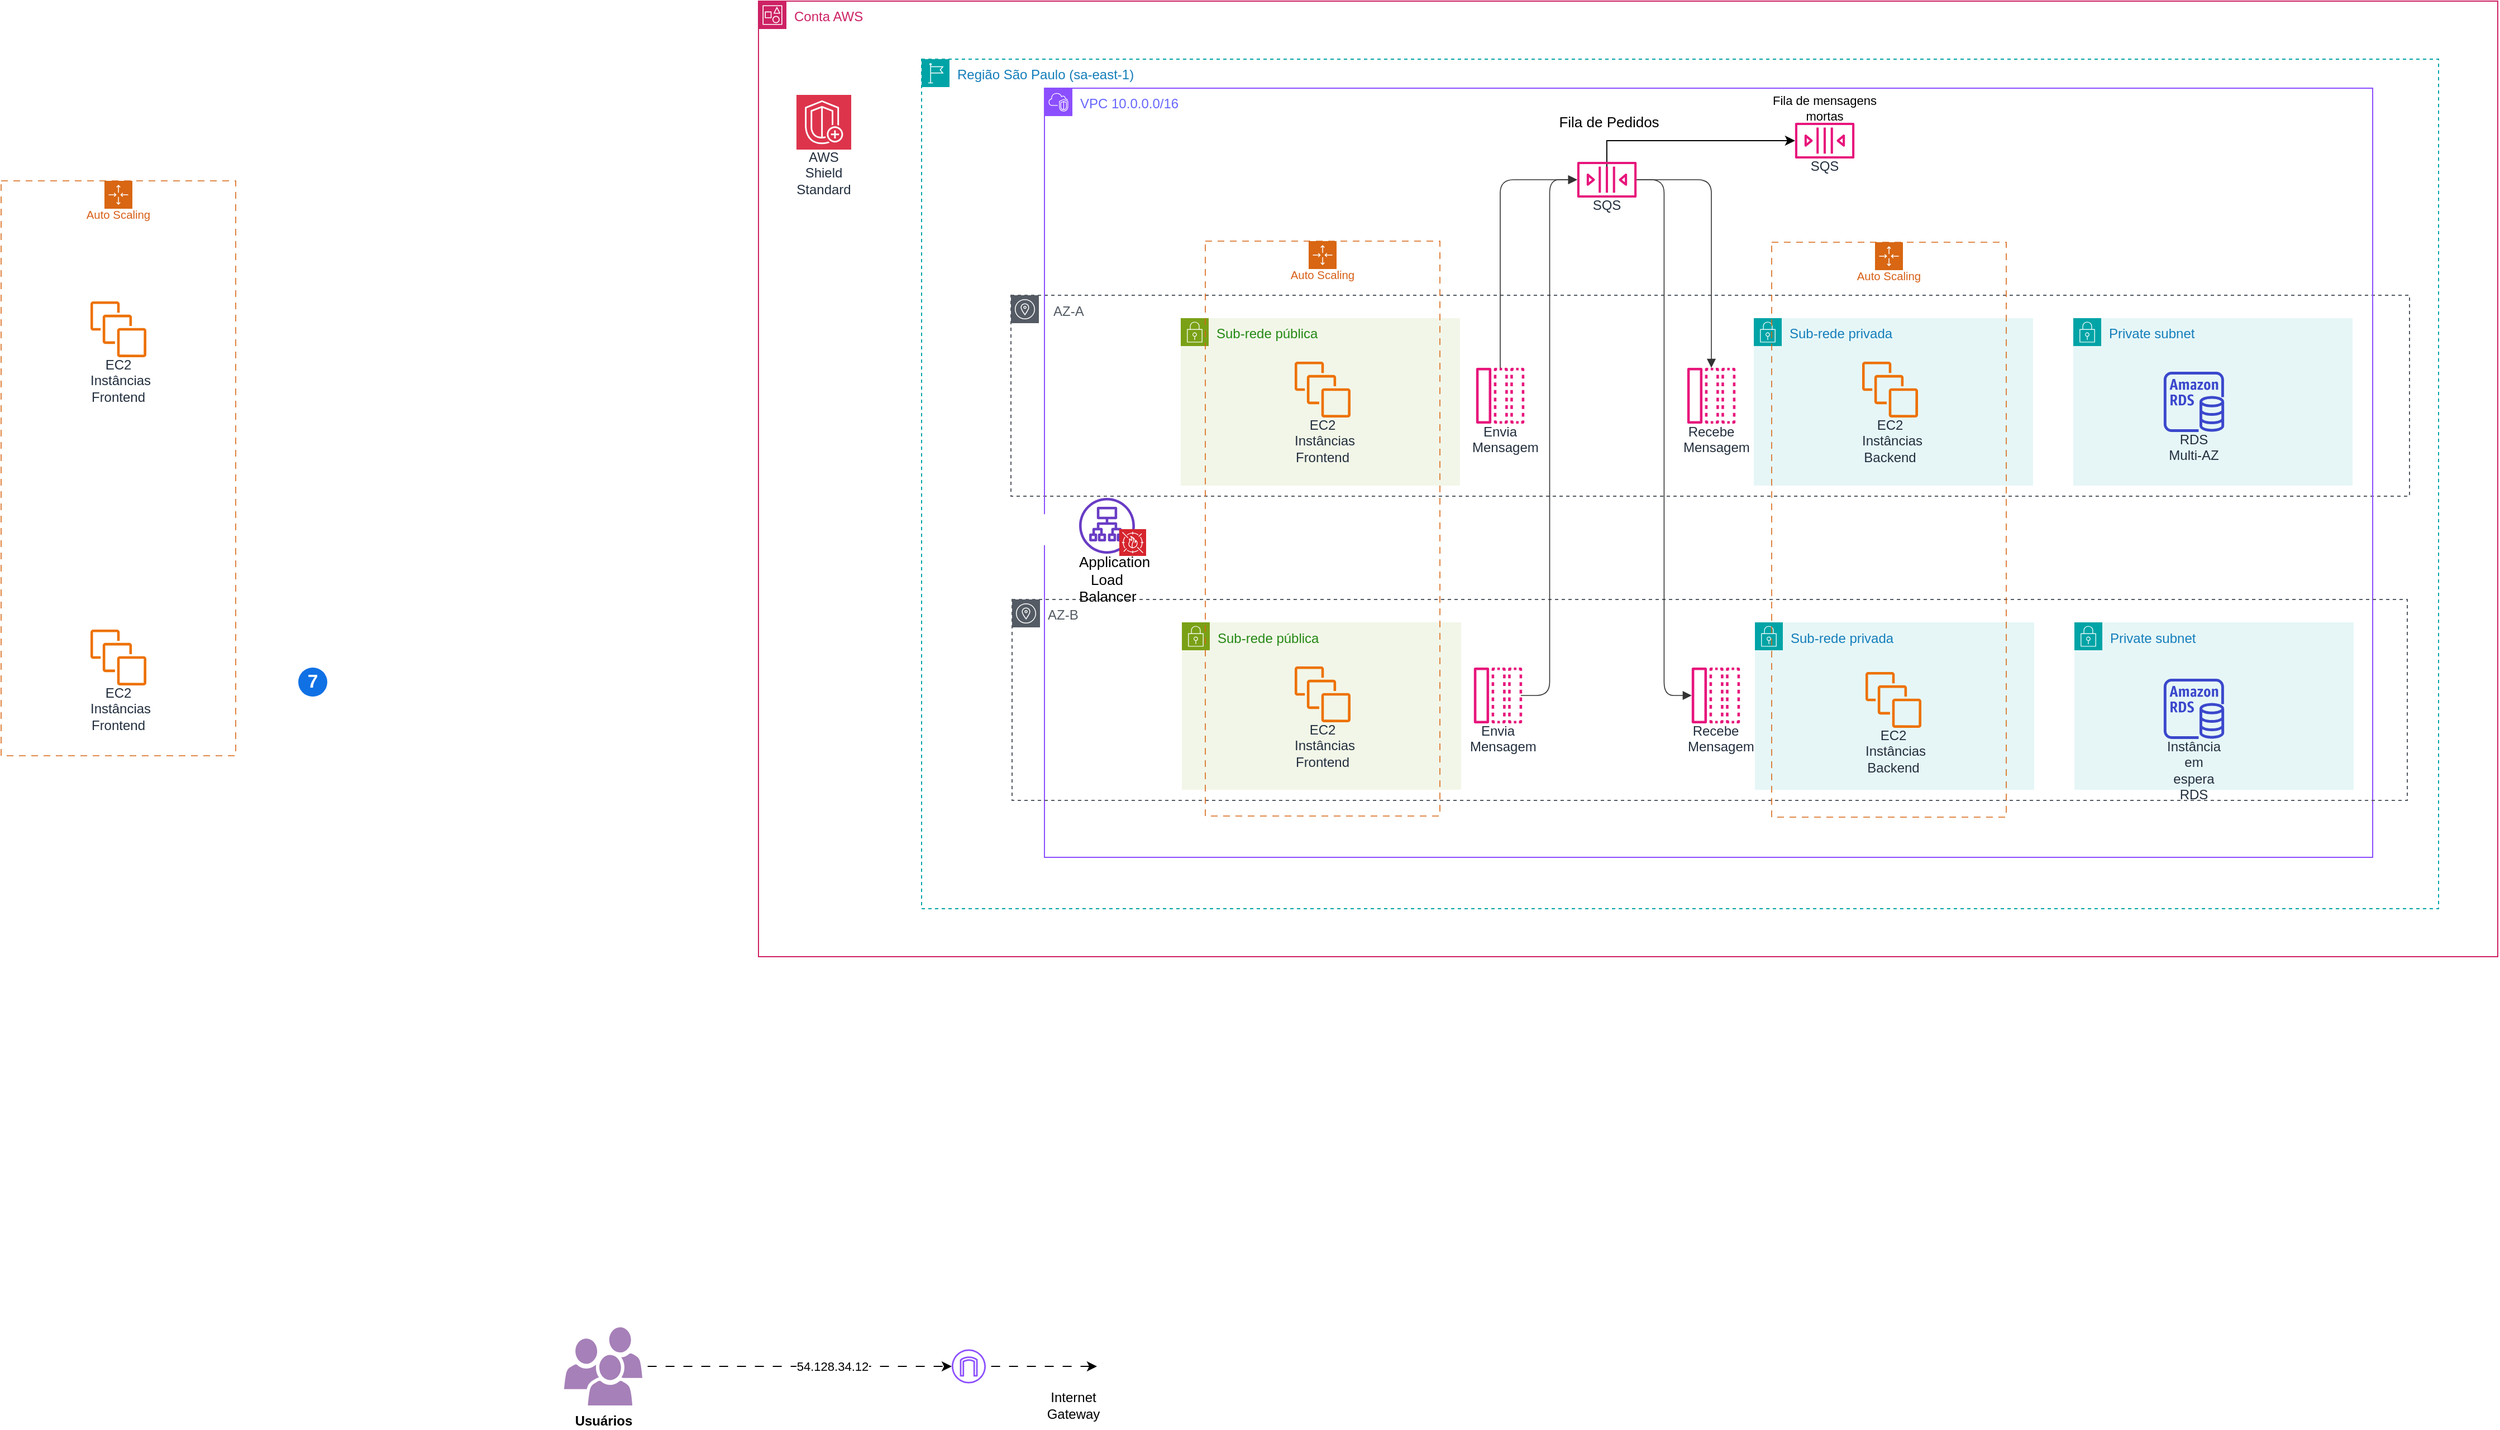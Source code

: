 <mxfile version="26.0.4">
  <diagram name="Página-1" id="BBM7HmE_G74GKGTS61Dw">
    <mxGraphModel dx="-351" dy="1606" grid="0" gridSize="10" guides="1" tooltips="1" connect="1" arrows="1" fold="1" page="0" pageScale="1" pageWidth="827" pageHeight="1169" math="0" shadow="0">
      <root>
        <mxCell id="0" />
        <mxCell id="1" parent="0" />
        <mxCell id="ofPMTWtSP_iq6lM-ZGT5-7" value="Conta AWS" style="points=[[0,0],[0.25,0],[0.5,0],[0.75,0],[1,0],[1,0.25],[1,0.5],[1,0.75],[1,1],[0.75,1],[0.5,1],[0.25,1],[0,1],[0,0.75],[0,0.5],[0,0.25]];outlineConnect=0;gradientColor=none;html=1;whiteSpace=wrap;fontSize=12;fontStyle=0;container=0;pointerEvents=0;collapsible=0;recursiveResize=0;shape=mxgraph.aws4.group;grIcon=mxgraph.aws4.group_account;strokeColor=#CD2264;fillColor=none;verticalAlign=top;align=left;spacingLeft=30;fontColor=#CD2264;dashed=0;" parent="1" vertex="1">
          <mxGeometry x="3204" y="-40" width="1557" height="856" as="geometry" />
        </mxCell>
        <mxCell id="ofPMTWtSP_iq6lM-ZGT5-13" value="Região São Paulo (sa-east-1)" style="points=[[0,0],[0.25,0],[0.5,0],[0.75,0],[1,0],[1,0.25],[1,0.5],[1,0.75],[1,1],[0.75,1],[0.5,1],[0.25,1],[0,1],[0,0.75],[0,0.5],[0,0.25]];outlineConnect=0;gradientColor=none;html=1;whiteSpace=wrap;fontSize=12;fontStyle=0;container=0;pointerEvents=0;collapsible=0;recursiveResize=0;shape=mxgraph.aws4.group;grIcon=mxgraph.aws4.group_region;strokeColor=#00A4A6;fillColor=default;verticalAlign=top;align=left;spacingLeft=30;fontColor=#147EBA;dashed=1;" parent="1" vertex="1">
          <mxGeometry x="3350" y="12" width="1358" height="761" as="geometry" />
        </mxCell>
        <mxCell id="PWoz4rSzEnmUFNBiS0Xm-21" value="&lt;meta charset=&quot;utf-8&quot;&gt;&lt;span style=&quot;color: rgb(0, 0, 0); font-family: Helvetica; font-size: 11px; font-style: normal; font-variant-ligatures: normal; font-variant-caps: normal; font-weight: 400; letter-spacing: normal; orphans: 2; text-align: center; text-indent: 0px; text-transform: none; widows: 2; word-spacing: 0px; -webkit-text-stroke-width: 0px; white-space: nowrap; background-color: rgb(255, 255, 255); text-decoration-thickness: initial; text-decoration-style: initial; text-decoration-color: initial; display: inline !important; float: none;&quot;&gt;54.128.34.12&lt;/span&gt;" style="edgeStyle=orthogonalEdgeStyle;rounded=0;orthogonalLoop=1;jettySize=auto;html=1;flowAnimation=1;" parent="1" source="PWoz4rSzEnmUFNBiS0Xm-3" target="PWoz4rSzEnmUFNBiS0Xm-11" edge="1">
          <mxGeometry x="0.23" relative="1" as="geometry">
            <mxPoint as="offset" />
          </mxGeometry>
        </mxCell>
        <mxCell id="PWoz4rSzEnmUFNBiS0Xm-3" value="&lt;b&gt;Usuários&lt;/b&gt;" style="sketch=0;pointerEvents=1;shadow=0;dashed=0;html=1;strokeColor=none;labelPosition=center;verticalLabelPosition=bottom;verticalAlign=top;outlineConnect=0;align=center;shape=mxgraph.office.users.users;fillColor=#A680B8;" parent="1" vertex="1">
          <mxGeometry x="3030" y="1148" width="70" height="70" as="geometry" />
        </mxCell>
        <mxCell id="PWoz4rSzEnmUFNBiS0Xm-11" value="" style="sketch=0;outlineConnect=0;fontColor=#232F3E;gradientColor=none;fillColor=#8C4FFF;strokeColor=none;dashed=0;verticalLabelPosition=bottom;verticalAlign=top;align=center;html=1;fontSize=12;fontStyle=0;aspect=fixed;pointerEvents=1;shape=mxgraph.aws4.internet_gateway;fillStyle=solid;" parent="1" vertex="1">
          <mxGeometry x="3377" y="1167.75" width="30.5" height="30.5" as="geometry" />
        </mxCell>
        <mxCell id="PWoz4rSzEnmUFNBiS0Xm-22" style="edgeStyle=orthogonalEdgeStyle;rounded=0;orthogonalLoop=1;jettySize=auto;html=1;entryX=0;entryY=0.5;entryDx=0;entryDy=0;entryPerimeter=0;flowAnimation=1;" parent="1" source="PWoz4rSzEnmUFNBiS0Xm-11" edge="1">
          <mxGeometry relative="1" as="geometry">
            <mxPoint x="3507" y="1183" as="targetPoint" />
          </mxGeometry>
        </mxCell>
        <mxCell id="ni1ujAAoajXyhYDjtp1V-15" value="Auto Scaling" style="html=1;overflow=block;blockSpacing=1;whiteSpace=wrap;shape=mxgraph.aws4.groupCenter;grIcon=mxgraph.aws4.group_auto_scaling_group;grStroke=1;verticalAlign=top;fontColor=#D75F17;spacingTop=25;container=0;pointerEvents=0;collapsible=0;recursiveResize=0;fontSize=10.2;spacing=0;strokeColor=#d86613;strokeOpacity=100;fillOpacity=0;rounded=1;absoluteArcSize=1;arcSize=12;fillColor=#ffffff;dashed=1;fixDash=1;dashPattern=6 5;strokeWidth=0.8;lucidId=NJC~aX-OvyGJ;" vertex="1" parent="1">
          <mxGeometry x="2526" y="121" width="210" height="515" as="geometry" />
        </mxCell>
        <mxCell id="ni1ujAAoajXyhYDjtp1V-16" value="EC2 Instâncias Frontend" style="html=1;overflow=block;blockSpacing=1;whiteSpace=wrap;fontSize=12;spacing=0;strokeColor=none;strokeOpacity=100;rounded=1;absoluteArcSize=1;arcSize=12;fillColor=#ED7100;strokeWidth=0.8;lucidId=3mC~f7ekYGy7;sketch=0;outlineConnect=0;fontColor=#232F3E;gradientColor=none;dashed=0;verticalLabelPosition=bottom;verticalAlign=top;fontStyle=0;aspect=fixed;pointerEvents=1;shape=mxgraph.aws4.instances;container=0;" vertex="1" parent="1">
          <mxGeometry x="2606" y="229" width="50" height="50" as="geometry" />
        </mxCell>
        <mxCell id="ni1ujAAoajXyhYDjtp1V-17" value="EC2 Instâncias Frontend" style="html=1;overflow=block;blockSpacing=1;whiteSpace=wrap;fontSize=12;spacing=0;strokeColor=none;strokeOpacity=100;rounded=1;absoluteArcSize=1;arcSize=12;fillColor=#ED7100;strokeWidth=0.8;lucidId=jnC~edKYlPpT;sketch=0;outlineConnect=0;fontColor=#232F3E;gradientColor=none;dashed=0;verticalLabelPosition=bottom;verticalAlign=top;fontStyle=0;aspect=fixed;pointerEvents=1;shape=mxgraph.aws4.instances;container=0;" vertex="1" parent="1">
          <mxGeometry x="2606" y="523" width="50" height="50" as="geometry" />
        </mxCell>
        <mxCell id="ni1ujAAoajXyhYDjtp1V-40" value="7" style="html=1;overflow=block;blockSpacing=1;whiteSpace=wrap;ellipse;fontSize=16.8;fontColor=#ffffff;fontStyle=1;spacing=0;verticalAlign=middle;strokeOpacity=0;fillOpacity=100;fillColor=#1071e5;strokeWidth=NaN;lucidId=_ZD~x0k75aSQ;container=0;" vertex="1" parent="1">
          <mxGeometry x="2792" y="557" width="26" height="26" as="geometry" />
        </mxCell>
        <mxCell id="ni1ujAAoajXyhYDjtp1V-51" value="AWS Shield Standard" style="html=1;overflow=block;blockSpacing=1;whiteSpace=wrap;fontSize=12;spacing=0;strokeColor=#ffffff;strokeOpacity=100;rounded=1;absoluteArcSize=1;arcSize=12;fillColor=#DD344C;strokeWidth=0.8;lucidId=ibE~uKYc.ajT;sketch=0;points=[[0,0,0],[0.25,0,0],[0.5,0,0],[0.75,0,0],[1,0,0],[0,1,0],[0.25,1,0],[0.5,1,0],[0.75,1,0],[1,1,0],[0,0.25,0],[0,0.5,0],[0,0.75,0],[1,0.25,0],[1,0.5,0],[1,0.75,0]];outlineConnect=0;fontColor=#232F3E;dashed=0;verticalLabelPosition=bottom;verticalAlign=top;fontStyle=0;aspect=fixed;shape=mxgraph.aws4.resourceIcon;resIcon=mxgraph.aws4.shield;container=0;" vertex="1" parent="1">
          <mxGeometry x="3238" y="44" width="49" height="49" as="geometry" />
        </mxCell>
        <mxCell id="ofPMTWtSP_iq6lM-ZGT5-77" value="&amp;nbsp; AZ-A" style="sketch=0;outlineConnect=0;gradientColor=none;html=1;whiteSpace=wrap;fontSize=12;fontStyle=0;shape=mxgraph.aws4.group;grIcon=mxgraph.aws4.group_availability_zone;strokeColor=#545B64;fillColor=none;verticalAlign=top;align=left;spacingLeft=30;fontColor=#545B64;dashed=1;" parent="1" vertex="1">
          <mxGeometry x="3430" y="223.5" width="1252" height="180" as="geometry" />
        </mxCell>
        <mxCell id="ofPMTWtSP_iq6lM-ZGT5-60" value="&lt;font color=&quot;#6666ff&quot;&gt;VPC 10.0.0.0/16&lt;/font&gt;" style="points=[[0,0],[0.25,0],[0.5,0],[0.75,0],[1,0],[1,0.25],[1,0.5],[1,0.75],[1,1],[0.75,1],[0.5,1],[0.25,1],[0,1],[0,0.75],[0,0.5],[0,0.25]];outlineConnect=0;gradientColor=none;html=1;whiteSpace=wrap;fontSize=12;fontStyle=0;container=1;pointerEvents=0;collapsible=0;recursiveResize=0;shape=mxgraph.aws4.group;grIcon=mxgraph.aws4.group_vpc2;strokeColor=#8C4FFF;fillColor=none;verticalAlign=top;align=left;spacingLeft=30;fontColor=#AAB7B8;dashed=0;" parent="1" vertex="1">
          <mxGeometry x="3460" y="38" width="1189" height="689" as="geometry" />
        </mxCell>
        <mxCell id="ni1ujAAoajXyhYDjtp1V-47" value="" style="endArrow=classic;html=1;rounded=0;edgeStyle=orthogonalEdgeStyle;movable=1;resizable=1;rotatable=1;deletable=1;editable=1;locked=0;connectable=1;" edge="1" parent="ofPMTWtSP_iq6lM-ZGT5-60">
          <mxGeometry width="50" height="50" relative="1" as="geometry">
            <mxPoint x="503.444" y="74" as="sourcePoint" />
            <mxPoint x="671.926" y="47" as="targetPoint" />
            <Array as="points">
              <mxPoint x="503" y="47" />
            </Array>
          </mxGeometry>
        </mxCell>
        <mxCell id="ni1ujAAoajXyhYDjtp1V-33" value="Fila de Pedidos" style="html=1;overflow=block;blockSpacing=1;whiteSpace=wrap;fontSize=13;align=center;spacing=0;strokeColor=none;strokeOpacity=100;fillOpacity=100;rounded=1;absoluteArcSize=1;arcSize=12;fillColor=#ffffff;strokeWidth=0.8;lucidId=o2C~Hugqpowr;opacity=0;container=0;" vertex="1" parent="ofPMTWtSP_iq6lM-ZGT5-60">
          <mxGeometry x="453" y="14" width="105" height="32" as="geometry" />
        </mxCell>
        <mxCell id="PWoz4rSzEnmUFNBiS0Xm-13" value="" style="ellipse;whiteSpace=wrap;html=1;aspect=fixed;fillColor=default;strokeColor=none;fillStyle=solid;" parent="ofPMTWtSP_iq6lM-ZGT5-60" vertex="1">
          <mxGeometry x="-15" y="381.5" width="28" height="28" as="geometry" />
        </mxCell>
        <mxCell id="QtH6YK_VenNmQe4hyox1-1" value="Internet Gateway" style="text;html=1;align=center;verticalAlign=middle;whiteSpace=wrap;rounded=0;fillColor=default;" parent="ofPMTWtSP_iq6lM-ZGT5-60" vertex="1">
          <mxGeometry x="-4" y="1164.5" width="60" height="30" as="geometry" />
        </mxCell>
        <mxCell id="ni1ujAAoajXyhYDjtp1V-2" value="Sub-rede pública" style="points=[[0,0],[0.25,0],[0.5,0],[0.75,0],[1,0],[1,0.25],[1,0.5],[1,0.75],[1,1],[0.75,1],[0.5,1],[0.25,1],[0,1],[0,0.75],[0,0.5],[0,0.25]];outlineConnect=0;gradientColor=none;html=1;whiteSpace=wrap;fontSize=12;fontStyle=0;container=1;pointerEvents=0;collapsible=0;recursiveResize=0;shape=mxgraph.aws4.group;grIcon=mxgraph.aws4.group_security_group;grStroke=0;strokeColor=#7AA116;fillColor=#F2F6E8;verticalAlign=top;align=left;spacingLeft=30;fontColor=#248814;dashed=0;" vertex="1" parent="ofPMTWtSP_iq6lM-ZGT5-60">
          <mxGeometry x="122" y="206" width="250" height="150" as="geometry" />
        </mxCell>
        <mxCell id="ni1ujAAoajXyhYDjtp1V-6" value="Sub-rede privada" style="points=[[0,0],[0.25,0],[0.5,0],[0.75,0],[1,0],[1,0.25],[1,0.5],[1,0.75],[1,1],[0.75,1],[0.5,1],[0.25,1],[0,1],[0,0.75],[0,0.5],[0,0.25]];outlineConnect=0;gradientColor=none;html=1;whiteSpace=wrap;fontSize=12;fontStyle=0;container=1;pointerEvents=0;collapsible=0;recursiveResize=0;shape=mxgraph.aws4.group;grIcon=mxgraph.aws4.group_security_group;grStroke=0;strokeColor=#00A4A6;fillColor=#E6F6F7;verticalAlign=top;align=left;spacingLeft=30;fontColor=#147EBA;dashed=0;" vertex="1" parent="ofPMTWtSP_iq6lM-ZGT5-60">
          <mxGeometry x="635" y="206" width="250" height="150" as="geometry" />
        </mxCell>
        <mxCell id="ni1ujAAoajXyhYDjtp1V-10" value="Private subnet" style="points=[[0,0],[0.25,0],[0.5,0],[0.75,0],[1,0],[1,0.25],[1,0.5],[1,0.75],[1,1],[0.75,1],[0.5,1],[0.25,1],[0,1],[0,0.75],[0,0.5],[0,0.25]];outlineConnect=0;gradientColor=none;html=1;whiteSpace=wrap;fontSize=12;fontStyle=0;container=1;pointerEvents=0;collapsible=0;recursiveResize=0;shape=mxgraph.aws4.group;grIcon=mxgraph.aws4.group_security_group;grStroke=0;strokeColor=#00A4A6;fillColor=#E6F6F7;verticalAlign=top;align=left;spacingLeft=30;fontColor=#147EBA;dashed=0;" vertex="1" parent="ofPMTWtSP_iq6lM-ZGT5-60">
          <mxGeometry x="921" y="206" width="250" height="150" as="geometry" />
        </mxCell>
        <mxCell id="ni1ujAAoajXyhYDjtp1V-11" value="AZ-B" style="sketch=0;outlineConnect=0;gradientColor=none;html=1;whiteSpace=wrap;fontSize=12;fontStyle=0;shape=mxgraph.aws4.group;grIcon=mxgraph.aws4.group_availability_zone;strokeColor=#545B64;fillColor=none;verticalAlign=top;align=left;spacingLeft=30;fontColor=#545B64;dashed=1;" vertex="1" parent="ofPMTWtSP_iq6lM-ZGT5-60">
          <mxGeometry x="-29" y="458" width="1249" height="180" as="geometry" />
        </mxCell>
        <mxCell id="ni1ujAAoajXyhYDjtp1V-12" value="Sub-rede pública" style="points=[[0,0],[0.25,0],[0.5,0],[0.75,0],[1,0],[1,0.25],[1,0.5],[1,0.75],[1,1],[0.75,1],[0.5,1],[0.25,1],[0,1],[0,0.75],[0,0.5],[0,0.25]];outlineConnect=0;gradientColor=none;html=1;whiteSpace=wrap;fontSize=12;fontStyle=0;container=1;pointerEvents=0;collapsible=0;recursiveResize=0;shape=mxgraph.aws4.group;grIcon=mxgraph.aws4.group_security_group;grStroke=0;strokeColor=#7AA116;fillColor=#F2F6E8;verticalAlign=top;align=left;spacingLeft=30;fontColor=#248814;dashed=0;" vertex="1" parent="ofPMTWtSP_iq6lM-ZGT5-60">
          <mxGeometry x="123" y="478.5" width="250" height="150" as="geometry" />
        </mxCell>
        <mxCell id="ni1ujAAoajXyhYDjtp1V-13" value="Sub-rede privada" style="points=[[0,0],[0.25,0],[0.5,0],[0.75,0],[1,0],[1,0.25],[1,0.5],[1,0.75],[1,1],[0.75,1],[0.5,1],[0.25,1],[0,1],[0,0.75],[0,0.5],[0,0.25]];outlineConnect=0;gradientColor=none;html=1;whiteSpace=wrap;fontSize=12;fontStyle=0;container=1;pointerEvents=0;collapsible=0;recursiveResize=0;shape=mxgraph.aws4.group;grIcon=mxgraph.aws4.group_security_group;grStroke=0;strokeColor=#00A4A6;fillColor=#E6F6F7;verticalAlign=top;align=left;spacingLeft=30;fontColor=#147EBA;dashed=0;" vertex="1" parent="ofPMTWtSP_iq6lM-ZGT5-60">
          <mxGeometry x="636" y="478.5" width="250" height="150" as="geometry" />
        </mxCell>
        <mxCell id="ni1ujAAoajXyhYDjtp1V-14" value="Private subnet" style="points=[[0,0],[0.25,0],[0.5,0],[0.75,0],[1,0],[1,0.25],[1,0.5],[1,0.75],[1,1],[0.75,1],[0.5,1],[0.25,1],[0,1],[0,0.75],[0,0.5],[0,0.25]];outlineConnect=0;gradientColor=none;html=1;whiteSpace=wrap;fontSize=12;fontStyle=0;container=1;pointerEvents=0;collapsible=0;recursiveResize=0;shape=mxgraph.aws4.group;grIcon=mxgraph.aws4.group_security_group;grStroke=0;strokeColor=#00A4A6;fillColor=#E6F6F7;verticalAlign=top;align=left;spacingLeft=30;fontColor=#147EBA;dashed=0;" vertex="1" parent="ofPMTWtSP_iq6lM-ZGT5-60">
          <mxGeometry x="922" y="478.5" width="250" height="150" as="geometry" />
        </mxCell>
        <mxCell id="ni1ujAAoajXyhYDjtp1V-25" value="Instância em espera RDS" style="html=1;overflow=block;blockSpacing=1;whiteSpace=wrap;fontSize=12;spacing=0;strokeColor=none;strokeOpacity=100;rounded=1;absoluteArcSize=1;arcSize=12;fillColor=#3B48CC;strokeWidth=0.8;lucidId=lcD~C9lCXpe8;sketch=0;outlineConnect=0;fontColor=#232F3E;gradientColor=none;dashed=0;verticalLabelPosition=bottom;verticalAlign=top;fontStyle=0;aspect=fixed;pointerEvents=1;shape=mxgraph.aws4.rds_instance;container=0;" vertex="1" parent="ni1ujAAoajXyhYDjtp1V-14">
          <mxGeometry x="79" y="50.5" width="56" height="54" as="geometry" />
        </mxCell>
        <mxCell id="ni1ujAAoajXyhYDjtp1V-21" value="Auto Scaling" style="html=1;overflow=block;blockSpacing=1;whiteSpace=wrap;shape=mxgraph.aws4.groupCenter;grIcon=mxgraph.aws4.group_auto_scaling_group;grStroke=1;verticalAlign=top;fontColor=#D75F17;spacingTop=25;container=0;pointerEvents=0;collapsible=0;recursiveResize=0;fontSize=10.2;spacing=0;strokeColor=#d86613;strokeOpacity=100;fillOpacity=0;rounded=1;absoluteArcSize=1;arcSize=12;fillColor=#ffffff;dashed=1;fixDash=1;dashPattern=6 5;strokeWidth=0.8;lucidId=NJC~aX-OvyGJ;" vertex="1" parent="ofPMTWtSP_iq6lM-ZGT5-60">
          <mxGeometry x="651" y="138" width="210" height="515" as="geometry" />
        </mxCell>
        <mxCell id="ni1ujAAoajXyhYDjtp1V-23" value="EC2 Instâncias Backend" style="html=1;overflow=block;blockSpacing=1;whiteSpace=wrap;fontSize=12;spacing=0;strokeColor=none;strokeOpacity=100;rounded=1;absoluteArcSize=1;arcSize=12;fillColor=#ED7100;strokeWidth=0.8;lucidId=jnC~edKYlPpT;sketch=0;outlineConnect=0;fontColor=#232F3E;gradientColor=none;dashed=0;verticalLabelPosition=bottom;verticalAlign=top;fontStyle=0;aspect=fixed;pointerEvents=1;shape=mxgraph.aws4.instances;container=0;" vertex="1" parent="ofPMTWtSP_iq6lM-ZGT5-60">
          <mxGeometry x="735" y="523" width="50" height="50" as="geometry" />
        </mxCell>
        <mxCell id="ni1ujAAoajXyhYDjtp1V-29" value="SQS " style="html=1;overflow=block;blockSpacing=1;whiteSpace=wrap;fontSize=12;spacing=0;strokeColor=none;strokeOpacity=100;rounded=1;absoluteArcSize=1;arcSize=12;fillColor=#E7157B;strokeWidth=0.8;lucidId=ePC~KOIlie-0;sketch=0;outlineConnect=0;fontColor=#232F3E;gradientColor=none;dashed=0;verticalLabelPosition=bottom;verticalAlign=top;fontStyle=0;aspect=fixed;pointerEvents=1;shape=mxgraph.aws4.queue;container=0;" vertex="1" parent="ofPMTWtSP_iq6lM-ZGT5-60">
          <mxGeometry x="471" y="66" width="65" height="32" as="geometry" />
        </mxCell>
        <mxCell id="ni1ujAAoajXyhYDjtp1V-31" value="Envia Mensagem" style="html=1;overflow=block;blockSpacing=1;whiteSpace=wrap;fontSize=12;spacing=0;strokeColor=none;strokeOpacity=100;rounded=1;absoluteArcSize=1;arcSize=12;fillColor=#E7157B;strokeWidth=0.8;lucidId=gRC~EA1_t60~;sketch=0;outlineConnect=0;fontColor=#232F3E;gradientColor=none;dashed=0;verticalLabelPosition=bottom;verticalAlign=top;fontStyle=0;aspect=fixed;pointerEvents=1;shape=mxgraph.aws4.message;container=0;" vertex="1" parent="ofPMTWtSP_iq6lM-ZGT5-60">
          <mxGeometry x="381" y="519" width="50" height="50" as="geometry" />
        </mxCell>
        <mxCell id="ni1ujAAoajXyhYDjtp1V-32" value="Recebe Mensagem" style="html=1;overflow=block;blockSpacing=1;whiteSpace=wrap;fontSize=12;spacing=0;strokeColor=none;strokeOpacity=100;rounded=1;absoluteArcSize=1;arcSize=12;fillColor=#E7157B;strokeWidth=0.8;lucidId=gRC~5r8MUNhs;sketch=0;outlineConnect=0;fontColor=#232F3E;gradientColor=none;dashed=0;verticalLabelPosition=bottom;verticalAlign=top;fontStyle=0;aspect=fixed;pointerEvents=1;shape=mxgraph.aws4.message;container=0;" vertex="1" parent="ofPMTWtSP_iq6lM-ZGT5-60">
          <mxGeometry x="576" y="519" width="50" height="50" as="geometry" />
        </mxCell>
        <mxCell id="ni1ujAAoajXyhYDjtp1V-36" value="" style="html=1;jettySize=18;whiteSpace=wrap;fontSize=13;strokeColor=#333333;strokeOpacity=100;strokeWidth=0.8;rounded=1;arcSize=24;edgeStyle=orthogonalEdgeStyle;startArrow=none;endArrow=block;endFill=1;exitX=0.974;exitY=0.5;exitPerimeter=0;entryX=0;entryY=0.5;entryPerimeter=0;lucidId=4dD~5My6JnLo;" edge="1" parent="ofPMTWtSP_iq6lM-ZGT5-60" source="ni1ujAAoajXyhYDjtp1V-31" target="ni1ujAAoajXyhYDjtp1V-29">
          <mxGeometry width="100" height="100" relative="1" as="geometry">
            <Array as="points" />
          </mxGeometry>
        </mxCell>
        <mxCell id="ni1ujAAoajXyhYDjtp1V-37" value="" style="html=1;jettySize=18;whiteSpace=wrap;fontSize=13;strokeColor=#333333;strokeOpacity=100;strokeWidth=0.8;rounded=1;arcSize=24;edgeStyle=orthogonalEdgeStyle;startArrow=none;endArrow=block;endFill=1;exitX=1;exitY=0.5;exitPerimeter=0;entryX=0;entryY=0.5;entryPerimeter=0;lucidId=heD~7talxtJB;" edge="1" parent="ofPMTWtSP_iq6lM-ZGT5-60" source="ni1ujAAoajXyhYDjtp1V-29" target="ni1ujAAoajXyhYDjtp1V-32">
          <mxGeometry width="100" height="100" relative="1" as="geometry">
            <Array as="points" />
          </mxGeometry>
        </mxCell>
        <mxCell id="ni1ujAAoajXyhYDjtp1V-38" value="SQS " style="html=1;overflow=block;blockSpacing=1;whiteSpace=wrap;fontSize=12;spacing=0;strokeColor=none;strokeOpacity=100;rounded=1;absoluteArcSize=1;arcSize=12;fillColor=#E7157B;strokeWidth=0.8;lucidId=BlD~SX~oQs3c;sketch=0;outlineConnect=0;fontColor=#232F3E;gradientColor=none;dashed=0;verticalLabelPosition=bottom;verticalAlign=top;fontStyle=0;aspect=fixed;pointerEvents=1;shape=mxgraph.aws4.queue;container=0;" vertex="1" parent="ofPMTWtSP_iq6lM-ZGT5-60">
          <mxGeometry x="666" y="31" width="65" height="32" as="geometry" />
        </mxCell>
        <mxCell id="ni1ujAAoajXyhYDjtp1V-49" value="Fila de mensagens mortas" style="html=1;overflow=block;blockSpacing=1;whiteSpace=wrap;fontSize=11;align=center;spacing=0;strokeColor=none;strokeOpacity=100;fillOpacity=100;rounded=1;absoluteArcSize=1;arcSize=12;fillColor=#ffffff;strokeWidth=0.8;lucidId=o2C~Hugqpowr;opacity=0;container=0;horizontal=1;" vertex="1" parent="ofPMTWtSP_iq6lM-ZGT5-60">
          <mxGeometry x="649" y="4" width="99" height="27" as="geometry" />
        </mxCell>
        <mxCell id="ni1ujAAoajXyhYDjtp1V-50" value="" style="group" vertex="1" connectable="0" parent="ofPMTWtSP_iq6lM-ZGT5-60">
          <mxGeometry x="31" y="367" width="60" height="52" as="geometry" />
        </mxCell>
        <mxCell id="ni1ujAAoajXyhYDjtp1V-26" value="Application Load Balancer" style="html=1;overflow=block;blockSpacing=1;whiteSpace=wrap;shape=mxgraph.aws4.application_load_balancer;labelPosition=center;verticalLabelPosition=bottom;align=center;verticalAlign=top;pointerEvents=1;fontSize=13;spacing=0;strokeColor=#333333;strokeOpacity=100;rounded=1;absoluteArcSize=1;arcSize=12;fillColor=#693cc5;strokeWidth=0.8;lucidId=JiC~yOT_e5XY;container=0;" vertex="1" parent="ni1ujAAoajXyhYDjtp1V-50">
          <mxGeometry width="50" height="50" as="geometry" />
        </mxCell>
        <mxCell id="ni1ujAAoajXyhYDjtp1V-27" value="" style="html=1;overflow=block;blockSpacing=1;whiteSpace=wrap;shape=mxgraph.aws4.resourceIcon;resIcon=mxgraph.aws4.waf;labelPosition=center;verticalLabelPosition=bottom;align=center;verticalAlign=top;strokeColor=#ffffff;pointerEvents=1;fontSize=13;spacing=0;strokeOpacity=100;rounded=1;absoluteArcSize=1;arcSize=12;fillColor=#d6242d;strokeWidth=0.8;lucidId=V~D~5oMUuT53;container=0;" vertex="1" parent="ni1ujAAoajXyhYDjtp1V-50">
          <mxGeometry x="36" y="28" width="24" height="24" as="geometry" />
        </mxCell>
        <mxCell id="ni1ujAAoajXyhYDjtp1V-7" value="Auto Scaling" style="html=1;overflow=block;blockSpacing=1;whiteSpace=wrap;shape=mxgraph.aws4.groupCenter;grIcon=mxgraph.aws4.group_auto_scaling_group;grStroke=1;verticalAlign=top;fontColor=#D75F17;spacingTop=25;container=0;pointerEvents=0;collapsible=0;recursiveResize=0;fontSize=10.2;spacing=0;strokeColor=#d86613;strokeOpacity=100;fillOpacity=0;rounded=1;absoluteArcSize=1;arcSize=12;fillColor=#ffffff;dashed=1;fixDash=1;dashPattern=6 5;strokeWidth=0.8;lucidId=NJC~aX-OvyGJ;" vertex="1" parent="1">
          <mxGeometry x="3604" y="175" width="210" height="515" as="geometry" />
        </mxCell>
        <mxCell id="ni1ujAAoajXyhYDjtp1V-8" value="EC2 Instâncias Frontend" style="html=1;overflow=block;blockSpacing=1;whiteSpace=wrap;fontSize=12;spacing=0;strokeColor=none;strokeOpacity=100;rounded=1;absoluteArcSize=1;arcSize=12;fillColor=#ED7100;strokeWidth=0.8;lucidId=3mC~f7ekYGy7;sketch=0;outlineConnect=0;fontColor=#232F3E;gradientColor=none;dashed=0;verticalLabelPosition=bottom;verticalAlign=top;fontStyle=0;aspect=fixed;pointerEvents=1;shape=mxgraph.aws4.instances;container=0;" vertex="1" parent="1">
          <mxGeometry x="3684" y="283" width="50" height="50" as="geometry" />
        </mxCell>
        <mxCell id="ni1ujAAoajXyhYDjtp1V-9" value="EC2 Instâncias Frontend" style="html=1;overflow=block;blockSpacing=1;whiteSpace=wrap;fontSize=12;spacing=0;strokeColor=none;strokeOpacity=100;rounded=1;absoluteArcSize=1;arcSize=12;fillColor=#ED7100;strokeWidth=0.8;lucidId=jnC~edKYlPpT;sketch=0;outlineConnect=0;fontColor=#232F3E;gradientColor=none;dashed=0;verticalLabelPosition=bottom;verticalAlign=top;fontStyle=0;aspect=fixed;pointerEvents=1;shape=mxgraph.aws4.instances;container=0;" vertex="1" parent="1">
          <mxGeometry x="3684" y="556" width="50" height="50" as="geometry" />
        </mxCell>
        <mxCell id="ni1ujAAoajXyhYDjtp1V-24" value="RDS Multi-AZ" style="html=1;overflow=block;blockSpacing=1;whiteSpace=wrap;fontSize=12;spacing=0;strokeColor=none;strokeOpacity=100;rounded=1;absoluteArcSize=1;arcSize=12;fillColor=#3B48CC;strokeWidth=0.8;lucidId=_bD~_X7xIwIi;sketch=0;outlineConnect=0;fontColor=#232F3E;gradientColor=none;dashed=0;verticalLabelPosition=bottom;verticalAlign=top;fontStyle=0;aspect=fixed;pointerEvents=1;shape=mxgraph.aws4.rds_instance;container=0;" vertex="1" parent="1">
          <mxGeometry x="4461" y="292" width="56" height="54" as="geometry" />
        </mxCell>
        <mxCell id="ni1ujAAoajXyhYDjtp1V-35" value="" style="html=1;jettySize=18;whiteSpace=wrap;fontSize=13;strokeColor=#333333;strokeOpacity=100;strokeWidth=0.8;rounded=1;arcSize=24;edgeStyle=orthogonalEdgeStyle;startArrow=none;endArrow=block;endFill=1;exitX=1;exitY=0.5;exitPerimeter=0;lucidId=Q5C~W3HvUN7_;" edge="1" parent="1" source="ni1ujAAoajXyhYDjtp1V-29" target="ni1ujAAoajXyhYDjtp1V-42">
          <mxGeometry width="100" height="100" relative="1" as="geometry">
            <Array as="points" />
            <mxPoint x="4058" y="283" as="targetPoint" />
          </mxGeometry>
        </mxCell>
        <mxCell id="ni1ujAAoajXyhYDjtp1V-22" value="EC2 Instâncias Backend" style="html=1;overflow=block;blockSpacing=1;whiteSpace=wrap;fontSize=12;spacing=0;strokeColor=none;strokeOpacity=100;rounded=1;absoluteArcSize=1;arcSize=12;fillColor=#ED7100;strokeWidth=0.8;lucidId=3mC~f7ekYGy7;sketch=0;outlineConnect=0;fontColor=#232F3E;gradientColor=none;dashed=0;verticalLabelPosition=bottom;verticalAlign=top;fontStyle=0;aspect=fixed;pointerEvents=1;shape=mxgraph.aws4.instances;container=0;" vertex="1" parent="1">
          <mxGeometry x="4192" y="283" width="50" height="50" as="geometry" />
        </mxCell>
        <mxCell id="ni1ujAAoajXyhYDjtp1V-28" value="Envia Mensagem" style="html=1;overflow=block;blockSpacing=1;whiteSpace=wrap;fontSize=12;spacing=0;strokeColor=none;strokeOpacity=100;rounded=1;absoluteArcSize=1;arcSize=12;fillColor=#E7157B;strokeWidth=0.8;lucidId=WOC~x6o07S0l;sketch=0;outlineConnect=0;fontColor=#232F3E;gradientColor=none;dashed=0;verticalLabelPosition=bottom;verticalAlign=top;fontStyle=0;aspect=fixed;pointerEvents=1;shape=mxgraph.aws4.message;container=0;" vertex="1" parent="1">
          <mxGeometry x="3843" y="288.5" width="50" height="50" as="geometry" />
        </mxCell>
        <mxCell id="ni1ujAAoajXyhYDjtp1V-34" value="" style="html=1;jettySize=18;whiteSpace=wrap;fontSize=13;strokeColor=#333333;strokeOpacity=100;strokeWidth=0.8;rounded=1;arcSize=24;edgeStyle=orthogonalEdgeStyle;startArrow=none;endArrow=block;endFill=1;exitX=0.5;exitY=0;exitPerimeter=0;entryX=0;entryY=0.5;entryPerimeter=0;lucidId=E5C~EUxpTeaT;" edge="1" parent="1" source="ni1ujAAoajXyhYDjtp1V-28" target="ni1ujAAoajXyhYDjtp1V-29">
          <mxGeometry width="100" height="100" relative="1" as="geometry">
            <Array as="points" />
          </mxGeometry>
        </mxCell>
        <mxCell id="ni1ujAAoajXyhYDjtp1V-42" value="Recebe Mensagem" style="html=1;overflow=block;blockSpacing=1;whiteSpace=wrap;fontSize=12;spacing=0;strokeColor=none;strokeOpacity=100;rounded=1;absoluteArcSize=1;arcSize=12;fillColor=#E7157B;strokeWidth=0.8;lucidId=WOC~x6o07S0l;sketch=0;outlineConnect=0;fontColor=#232F3E;gradientColor=none;dashed=0;verticalLabelPosition=bottom;verticalAlign=top;fontStyle=0;aspect=fixed;pointerEvents=1;shape=mxgraph.aws4.message;container=0;" vertex="1" parent="1">
          <mxGeometry x="4032" y="288.5" width="50" height="50" as="geometry" />
        </mxCell>
      </root>
    </mxGraphModel>
  </diagram>
</mxfile>
